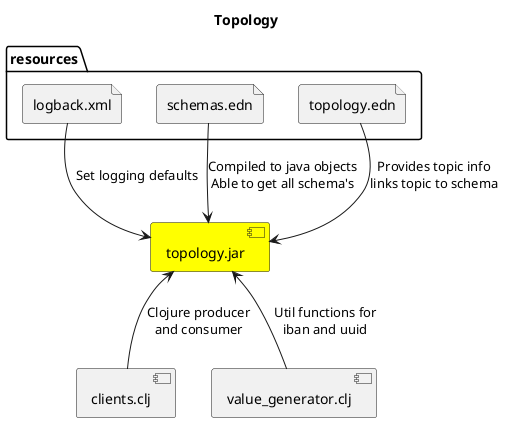 @startuml

title Topology

package resources{
    file logback.xml as lb
    file schemas.edn as sc
    file topology.edn as tf
}
component topology.jar as tj #Yellow
component clients.clj as cl
component value_generator.clj as vg

tf --> tj: Provides topic info\nlinks topic to schema
lb --> tj: Set logging defaults
sc --> tj: Compiled to java objects\nAble to get all schema's
tj <-- cl: Clojure producer\nand consumer
tj <-- vg: Util functions for\niban and uuid

@enduml